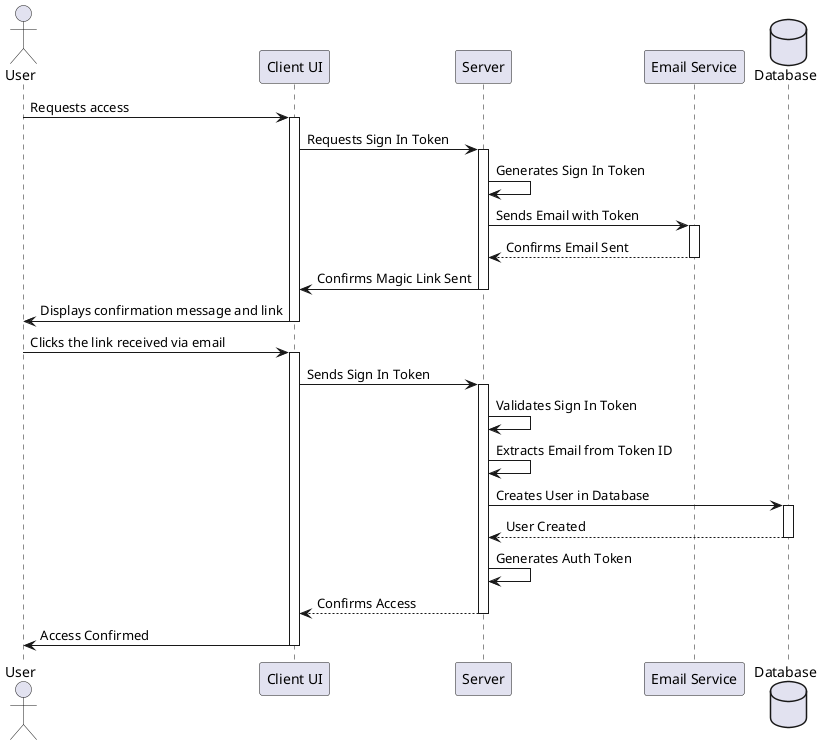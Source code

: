 @startuml
actor User
participant "Client UI" as Client
participant "Server" as Server
participant "Email Service" as EmailService
database "Database" as Database

User -> Client: Requests access
activate Client
Client -> Server: Requests Sign In Token
activate Server
Server -> Server: Generates Sign In Token
Server -> EmailService: Sends Email with Token
activate EmailService
EmailService --> Server: Confirms Email Sent
deactivate EmailService
Server -> Client: Confirms Magic Link Sent
deactivate Server
Client -> User: Displays confirmation message and link
deactivate Client

User -> Client: Clicks the link received via email
activate Client
Client -> Server: Sends Sign In Token
activate Server
Server -> Server: Validates Sign In Token
Server -> Server: Extracts Email from Token ID
Server -> Database: Creates User in Database
activate Database
Database --> Server: User Created
deactivate Database
Server -> Server: Generates Auth Token
Server --> Client: Confirms Access
deactivate Server
Client -> User: Access Confirmed
deactivate Client

@enduml
